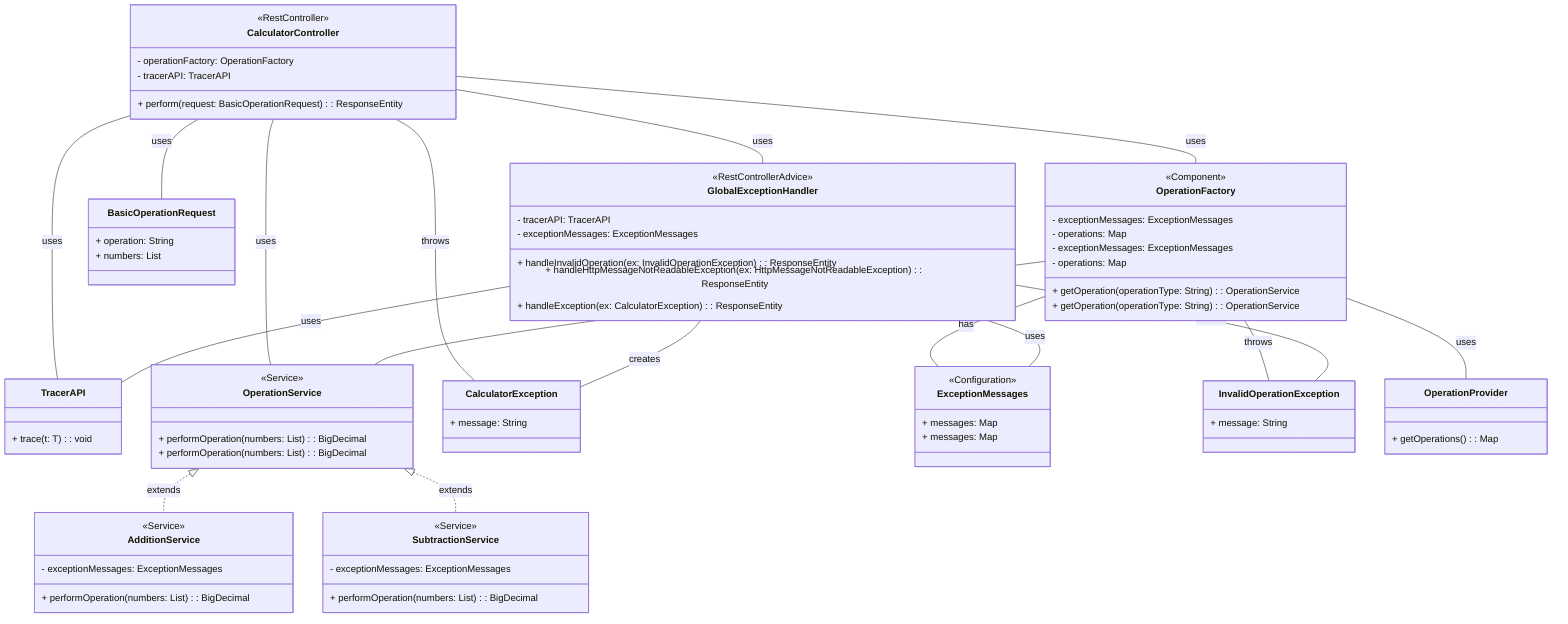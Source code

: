 classDiagram

class CalculatorController {
  <<RestController>>
  <<Autowired>>
  - operationFactory: OperationFactory
  <<Autowired>>
  - tracerAPI: TracerAPI
  + perform(request: BasicOperationRequest): ResponseEntity<BigDecimal>
}

class OperationFactory {
  <<Component>>
  - exceptionMessages: ExceptionMessages
  - operations: Map<String, OperationService>
  <<Autowired>>
  + getOperation(operationType: String): OperationService
}

class TracerAPI {
  + trace(t: T): void
}

class BasicOperationRequest {
  + operation: String
  + numbers: List<BigDecimal>
}

class OperationService {
  <<Service>>
  + performOperation(numbers: List<BigDecimal>): BigDecimal
}


CalculatorController -- OperationFactory: uses
CalculatorController -- TracerAPI: uses
CalculatorController -- BasicOperationRequest: uses
CalculatorController -- OperationService: uses
CalculatorController -- CalculatorException: throws
CalculatorController -- GlobalExceptionHandler: uses


class OperationFactory {
  <<Component>>
  - exceptionMessages: ExceptionMessages
  - operations: Map<String, OperationService>
  <<Autowired>>
  + getOperation(operationType: String): OperationService
}

class ExceptionMessages {
  <<Configuration>>
  + messages: Map<String, String>
}

class OperationService {
  <<Service>>
  + performOperation(numbers: List<BigDecimal>): BigDecimal
}

class InvalidOperationException {
  + message: String
}

OperationFactory -- ExceptionMessages: has
OperationFactory -- OperationService: uses
OperationFactory -- OperationProvider: uses
OperationFactory -- InvalidOperationException: throws


class AdditionService {
  <<Service>>
  <<Autowired>>
  - exceptionMessages: ExceptionMessages
  + performOperation(numbers: List<BigDecimal>): BigDecimal
}


class SubtractionService {
  <<Service>>
  <<Autowired>>
  - exceptionMessages: ExceptionMessages
  + performOperation(numbers: List<BigDecimal>): BigDecimal
}

OperationService <|.. AdditionService: extends
OperationService <|.. SubtractionService:extends

class CalculatorException {
  + message: String
}

class ExceptionMessages {
  <<Configuration>>
  + messages: Map<String, String>
}

class GlobalExceptionHandler {
  <<RestControllerAdvice>>
  <<Autowired>>
  - tracerAPI: TracerAPI
  <<Autowired>>
  - exceptionMessages: ExceptionMessages
  + handleInvalidOperation(ex: InvalidOperationException): ResponseEntity<ApiErrorResponse>
  + handleHttpMessageNotReadableException(ex: HttpMessageNotReadableException): ResponseEntity<ApiErrorResponse>
  + handleException(ex: CalculatorException): ResponseEntity<ApiErrorResponse>
}


GlobalExceptionHandler -- InvalidOperationException: creates
GlobalExceptionHandler -- CalculatorException: creates
GlobalExceptionHandler -- TracerAPI: uses
GlobalExceptionHandler -- ExceptionMessages: uses

class OperationProvider {
  + getOperations(): Map<String, OperationService>
}